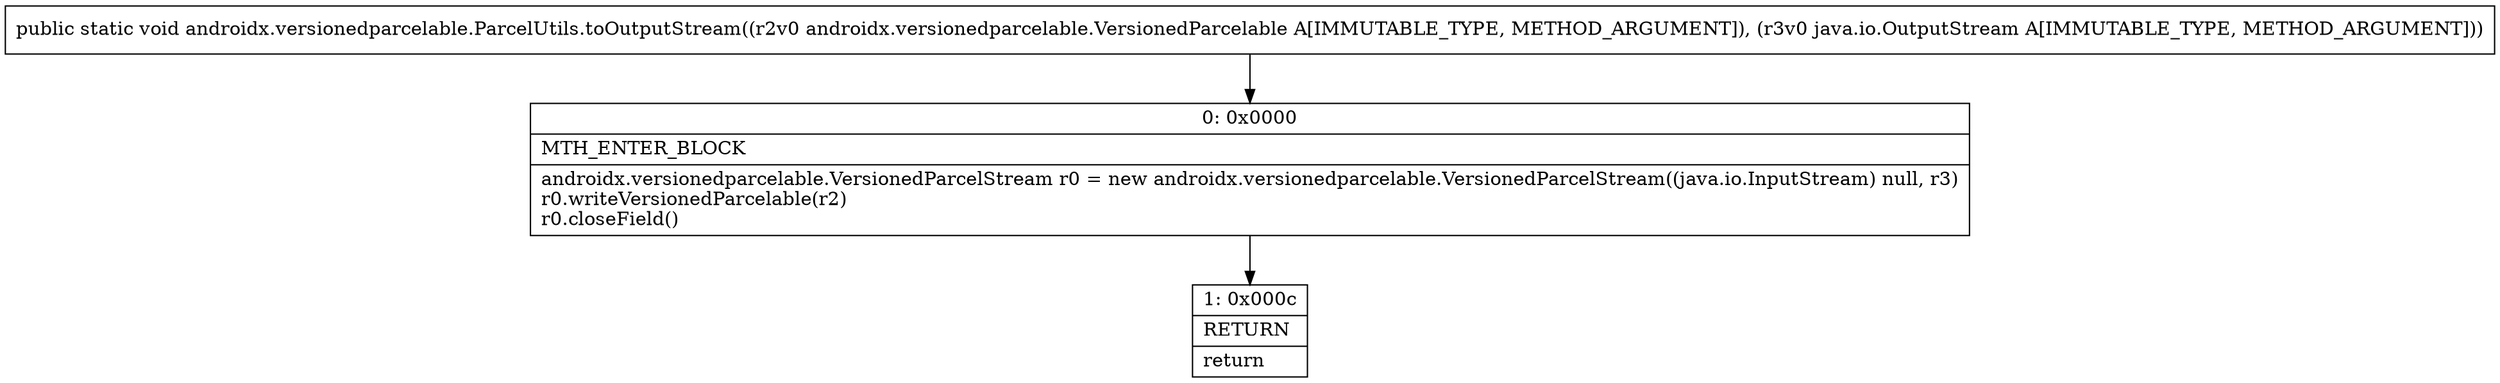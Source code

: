 digraph "CFG forandroidx.versionedparcelable.ParcelUtils.toOutputStream(Landroidx\/versionedparcelable\/VersionedParcelable;Ljava\/io\/OutputStream;)V" {
Node_0 [shape=record,label="{0\:\ 0x0000|MTH_ENTER_BLOCK\l|androidx.versionedparcelable.VersionedParcelStream r0 = new androidx.versionedparcelable.VersionedParcelStream((java.io.InputStream) null, r3)\lr0.writeVersionedParcelable(r2)\lr0.closeField()\l}"];
Node_1 [shape=record,label="{1\:\ 0x000c|RETURN\l|return\l}"];
MethodNode[shape=record,label="{public static void androidx.versionedparcelable.ParcelUtils.toOutputStream((r2v0 androidx.versionedparcelable.VersionedParcelable A[IMMUTABLE_TYPE, METHOD_ARGUMENT]), (r3v0 java.io.OutputStream A[IMMUTABLE_TYPE, METHOD_ARGUMENT])) }"];
MethodNode -> Node_0;
Node_0 -> Node_1;
}

